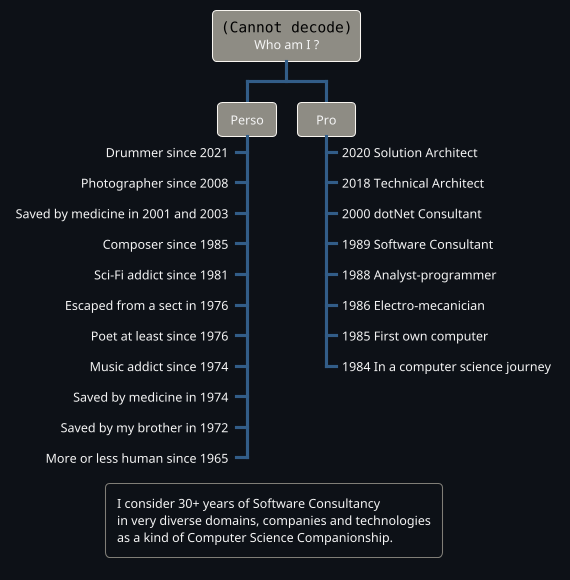 @startwbs
!theme sandstone
<Style>
  Document {
      BackgroundColor #0D1117
      FontColor WhiteSmoke
  }
  Title {
    BorderColor Transparent
    FontSize 12
  }
  Node {
    Margin 1
    Padding 8
    FontColor WhiteSmoke
    HorizontalAlignment Center
  }
  Depth(1) {
    SameWidth true
    MinimumWidth 56
  }
</Style>
* <img:.\Scal.png{scale=0.5}>\nWho am I ?
 - Perso
  -_ Drummer since 2021
  -_ Photographer since 2008
  -_ Saved by medicine in 2001 and 2003
  -_ Composer since 1985
  -_ Sci-Fi addict since 1981
  -_ Escaped from a sect in 1976
  -_ Poet at least since 1976
  -_ Music addict since 1974
  -_ Saved by medicine in 1974
  -_ Saved by my brother in 1972
  -_ More or less human since 1965
 + Pro
  +_ 2020 Solution Architect
  +_ 2018 Technical Architect
  +_ 2000 dotNet Consultant
  +_ 1989 Software Consultant
  +_ 1988 Analyst-programmer
  +_ 1986 Electro-mecanician
  +_ 1985 First own computer
  +_ 1984 In a computer science journey

Legend
I consider 30+ years of Software Consultancy
in very diverse domains, companies and technologies
as a kind of Computer Science Companionship.
End Legend
@endwbs
